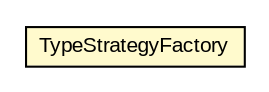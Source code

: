 #!/usr/local/bin/dot
#
# Class diagram 
# Generated by UMLGraph version R5_6-24-gf6e263 (http://www.umlgraph.org/)
#

digraph G {
	edge [fontname="arial",fontsize=10,labelfontname="arial",labelfontsize=10];
	node [fontname="arial",fontsize=10,shape=plaintext];
	nodesep=0.25;
	ranksep=0.5;
	// eu.europa.esig.dss.validation.process.qualification.certificate.checks.type.TypeStrategyFactory
	c749567 [label=<<table title="eu.europa.esig.dss.validation.process.qualification.certificate.checks.type.TypeStrategyFactory" border="0" cellborder="1" cellspacing="0" cellpadding="2" port="p" bgcolor="lemonChiffon" href="./TypeStrategyFactory.html">
		<tr><td><table border="0" cellspacing="0" cellpadding="1">
<tr><td align="center" balign="center"> TypeStrategyFactory </td></tr>
		</table></td></tr>
		</table>>, URL="./TypeStrategyFactory.html", fontname="arial", fontcolor="black", fontsize=10.0];
}

